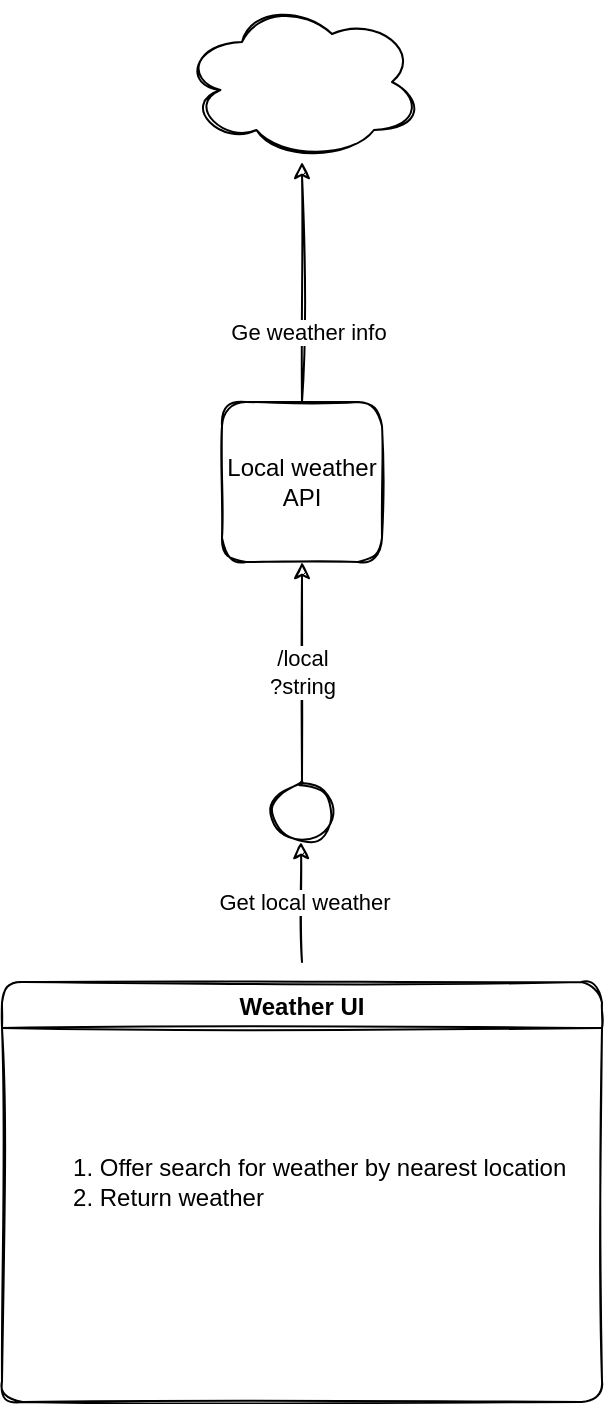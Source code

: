 <mxfile version="16.6.6" type="github" pages="2"><diagram id="plk3wqzYkOA_2KRlpeim" name="high level app design"><mxGraphModel dx="786" dy="1019" grid="1" gridSize="10" guides="1" tooltips="1" connect="1" arrows="1" fold="1" page="1" pageScale="1" pageWidth="850" pageHeight="1100" math="0" shadow="0"><root><mxCell id="0"/><mxCell id="1" parent="0"/><mxCell id="RxvidHJlNqRQJPqzK-xr-1" value="Local weather API&lt;br&gt;" style="whiteSpace=wrap;html=1;aspect=fixed;sketch=1;rounded=1;" parent="1" vertex="1"><mxGeometry x="395" y="270" width="80" height="80" as="geometry"/></mxCell><mxCell id="RxvidHJlNqRQJPqzK-xr-2" value="" style="ellipse;shape=cloud;whiteSpace=wrap;html=1;sketch=1;rounded=1;" parent="1" vertex="1"><mxGeometry x="375" y="70" width="120" height="80" as="geometry"/></mxCell><mxCell id="RxvidHJlNqRQJPqzK-xr-7" value="" style="endArrow=classic;html=1;rounded=1;exitX=0.5;exitY=0;exitDx=0;exitDy=0;sketch=1;" parent="1" source="RxvidHJlNqRQJPqzK-xr-1" target="RxvidHJlNqRQJPqzK-xr-2" edge="1"><mxGeometry width="50" height="50" relative="1" as="geometry"><mxPoint x="435" y="260" as="sourcePoint"/><mxPoint x="485" y="280" as="targetPoint"/></mxGeometry></mxCell><mxCell id="RxvidHJlNqRQJPqzK-xr-8" value="Ge weather info" style="edgeLabel;html=1;align=center;verticalAlign=middle;resizable=0;points=[];sketch=1;rounded=1;" parent="RxvidHJlNqRQJPqzK-xr-7" vertex="1" connectable="0"><mxGeometry x="-0.411" y="-3" relative="1" as="geometry"><mxPoint as="offset"/></mxGeometry></mxCell><mxCell id="RxvidHJlNqRQJPqzK-xr-13" value="" style="ellipse;whiteSpace=wrap;html=1;aspect=fixed;sketch=1;rounded=1;" parent="1" vertex="1"><mxGeometry x="420" y="460" width="30" height="30" as="geometry"/></mxCell><mxCell id="RxvidHJlNqRQJPqzK-xr-15" value="/local&lt;br&gt;?string" style="endArrow=classic;html=1;rounded=1;exitX=0.5;exitY=0;exitDx=0;exitDy=0;sketch=1;" parent="1" source="RxvidHJlNqRQJPqzK-xr-13" edge="1"><mxGeometry width="50" height="50" relative="1" as="geometry"><mxPoint x="395" y="400" as="sourcePoint"/><mxPoint x="435" y="350" as="targetPoint"/></mxGeometry></mxCell><mxCell id="RxvidHJlNqRQJPqzK-xr-20" value="" style="group;sketch=1;rounded=1;" parent="1" vertex="1" connectable="0"><mxGeometry x="290" y="570" width="290" height="190" as="geometry"/></mxCell><mxCell id="RxvidHJlNqRQJPqzK-xr-17" value="Weather UI" style="swimlane;resizable=1;container=0;sketch=1;rounded=1;" parent="RxvidHJlNqRQJPqzK-xr-20" vertex="1"><mxGeometry x="-5" y="-10" width="300" height="210" as="geometry"/></mxCell><mxCell id="RxvidHJlNqRQJPqzK-xr-22" value="&lt;ol style=&quot;text-align: left&quot;&gt;&lt;li&gt;&lt;span&gt;Offer search for weather by nearest location&lt;/span&gt;&lt;br&gt;&lt;/li&gt;&lt;li&gt;Return weather&lt;/li&gt;&lt;/ol&gt;" style="text;html=1;align=center;verticalAlign=middle;resizable=0;points=[];autosize=1;strokeColor=none;fillColor=none;container=1;sketch=1;rounded=1;" parent="RxvidHJlNqRQJPqzK-xr-17" vertex="1"><mxGeometry y="70" width="290" height="60" as="geometry"/></mxCell><mxCell id="RxvidHJlNqRQJPqzK-xr-23" value="" style="endArrow=classic;html=1;rounded=1;sketch=1;" parent="1" edge="1"><mxGeometry width="50" height="50" relative="1" as="geometry"><mxPoint x="435" y="550" as="sourcePoint"/><mxPoint x="434.5" y="490" as="targetPoint"/></mxGeometry></mxCell><mxCell id="RxvidHJlNqRQJPqzK-xr-24" value="Get local weather" style="edgeLabel;html=1;align=center;verticalAlign=middle;resizable=0;points=[];sketch=1;rounded=1;" parent="RxvidHJlNqRQJPqzK-xr-23" vertex="1" connectable="0"><mxGeometry x="0.1" y="2" relative="1" as="geometry"><mxPoint x="3" y="3" as="offset"/></mxGeometry></mxCell></root></mxGraphModel></diagram><diagram id="G91XjuM_c75mq-chZIGd" name="local weather api"><mxGraphModel dx="1636" dy="1019" grid="1" gridSize="10" guides="1" tooltips="1" connect="1" arrows="1" fold="1" page="1" pageScale="1" pageWidth="850" pageHeight="1100" math="0" shadow="0"><root><mxCell id="fqzLvSpdwPmXA5R1ELcO-0"/><mxCell id="fqzLvSpdwPmXA5R1ELcO-1" parent="fqzLvSpdwPmXA5R1ELcO-0"/><mxCell id="pIS6bxMFH4doW85y40pE-1" value="" style="ellipse;shape=cloud;whiteSpace=wrap;html=1;rounded=1;fillColor=#21C0A5;strokeColor=#006658;fontColor=#5C5C5C;" parent="fqzLvSpdwPmXA5R1ELcO-1" vertex="1"><mxGeometry x="-690" y="180" width="120" height="80" as="geometry"/></mxCell><mxCell id="pIS6bxMFH4doW85y40pE-2" value="" style="endArrow=classic;html=1;rounded=1;exitX=0.5;exitY=0;exitDx=0;exitDy=0;strokeColor=#006658;fontColor=#5C5C5C;" parent="fqzLvSpdwPmXA5R1ELcO-1" edge="1"><mxGeometry width="50" height="50" relative="1" as="geometry"><mxPoint x="-620" y="360" as="sourcePoint"/><mxPoint x="-620" y="250" as="targetPoint"/></mxGeometry></mxCell><mxCell id="pIS6bxMFH4doW85y40pE-3" value="&lt;span style=&quot;color: rgb(72 , 72 , 74) ; font-family: &amp;#34;arial&amp;#34; , sans-serif ; font-size: 15px ; text-align: left&quot;&gt;Geographical coordinates (latitude, longitude).&lt;/span&gt;" style="edgeLabel;html=1;align=center;verticalAlign=middle;resizable=0;points=[];rounded=1;fontColor=#5C5C5C;" parent="pIS6bxMFH4doW85y40pE-2" vertex="1" connectable="0"><mxGeometry x="0.097" relative="1" as="geometry"><mxPoint y="1" as="offset"/></mxGeometry></mxCell><mxCell id="pIS6bxMFH4doW85y40pE-8" value="" style="endArrow=classic;html=1;rounded=1;entryX=0.561;entryY=1.067;entryDx=0;entryDy=0;entryPerimeter=0;strokeColor=#006658;fontColor=#5C5C5C;exitX=0.206;exitY=-0.019;exitDx=0;exitDy=0;exitPerimeter=0;" parent="fqzLvSpdwPmXA5R1ELcO-1" target="ckjmHnhSaVgQ4vh8XAZy-15" edge="1" source="3sJH8ct95TIpnjxsgJRm-0"><mxGeometry width="50" height="50" relative="1" as="geometry"><mxPoint x="-440" y="590" as="sourcePoint"/><mxPoint x="-601" y="420.51" as="targetPoint"/></mxGeometry></mxCell><mxCell id="pIS6bxMFH4doW85y40pE-9" value="Geographical coordinates for a city" style="edgeLabel;html=1;align=center;verticalAlign=middle;resizable=0;points=[];rounded=1;fontColor=#5C5C5C;" parent="pIS6bxMFH4doW85y40pE-8" vertex="1" connectable="0"><mxGeometry x="-0.047" y="1" relative="1" as="geometry"><mxPoint as="offset"/></mxGeometry></mxCell><mxCell id="ckjmHnhSaVgQ4vh8XAZy-0" value="weather&amp;nbsp; api: /local?" style="ellipse;whiteSpace=wrap;html=1;aspect=fixed;rounded=1;fillColor=#21C0A5;strokeColor=#006658;fontColor=#5C5C5C;" parent="fqzLvSpdwPmXA5R1ELcO-1" vertex="1"><mxGeometry x="-440" y="860" width="80" height="80" as="geometry"/></mxCell><mxCell id="ckjmHnhSaVgQ4vh8XAZy-2" value="Weather" style="swimlane;fontStyle=0;childLayout=stackLayout;horizontal=1;startSize=30;horizontalStack=0;resizeParent=1;resizeParentMax=0;resizeLast=0;collapsible=1;marginBottom=0;rounded=1;fillColor=#21C0A5;strokeColor=#006658;fontColor=#5C5C5C;" parent="fqzLvSpdwPmXA5R1ELcO-1" vertex="1"><mxGeometry x="-320" y="360" width="140" height="60" as="geometry"/></mxCell><mxCell id="ckjmHnhSaVgQ4vh8XAZy-3" value="Go find the weather" style="text;strokeColor=none;fillColor=none;align=left;verticalAlign=middle;spacingLeft=4;spacingRight=4;overflow=hidden;points=[[0,0.5],[1,0.5]];portConstraint=eastwest;rotatable=0;rounded=1;fontColor=#5C5C5C;" parent="ckjmHnhSaVgQ4vh8XAZy-2" vertex="1"><mxGeometry y="30" width="140" height="30" as="geometry"/></mxCell><mxCell id="ckjmHnhSaVgQ4vh8XAZy-7" value="" style="endArrow=classic;html=1;rounded=1;entryX=0.564;entryY=1.033;entryDx=0;entryDy=0;entryPerimeter=0;strokeColor=#006658;fontColor=#5C5C5C;exitX=0.75;exitY=0;exitDx=0;exitDy=0;" parent="fqzLvSpdwPmXA5R1ELcO-1" source="3sJH8ct95TIpnjxsgJRm-0" target="ckjmHnhSaVgQ4vh8XAZy-3" edge="1"><mxGeometry width="50" height="50" relative="1" as="geometry"><mxPoint x="-400" y="600" as="sourcePoint"/><mxPoint x="-260" y="590" as="targetPoint"/></mxGeometry></mxCell><mxCell id="ckjmHnhSaVgQ4vh8XAZy-16" value="Weather for&amp;nbsp; geocoordinates" style="edgeLabel;html=1;align=center;verticalAlign=middle;resizable=0;points=[];rounded=1;fontColor=#5C5C5C;" parent="ckjmHnhSaVgQ4vh8XAZy-7" vertex="1" connectable="0"><mxGeometry x="-0.634" relative="1" as="geometry"><mxPoint as="offset"/></mxGeometry></mxCell><mxCell id="ckjmHnhSaVgQ4vh8XAZy-12" value="Geographical coordinates" style="swimlane;fontStyle=1;childLayout=stackLayout;horizontal=1;startSize=30;horizontalStack=0;resizeParent=1;resizeParentMax=0;resizeLast=0;collapsible=1;marginBottom=0;rounded=1;fillColor=#21C0A5;strokeColor=#006658;fontColor=#5C5C5C;" parent="fqzLvSpdwPmXA5R1ELcO-1" vertex="1"><mxGeometry x="-760" y="360" width="280" height="90" as="geometry"/></mxCell><mxCell id="ckjmHnhSaVgQ4vh8XAZy-14" value="Get geographical coordinates" style="text;strokeColor=none;fillColor=none;align=left;verticalAlign=middle;spacingLeft=4;spacingRight=4;overflow=hidden;points=[[0,0.5],[1,0.5]];portConstraint=eastwest;rotatable=0;whiteSpace=wrap;rounded=1;fontColor=#5C5C5C;" parent="ckjmHnhSaVgQ4vh8XAZy-12" vertex="1"><mxGeometry y="30" width="280" height="30" as="geometry"/></mxCell><mxCell id="ckjmHnhSaVgQ4vh8XAZy-15" value="Store coordinates into db: Consider storing commonly requested locations in memory for performance&#10;&#10;" style="text;strokeColor=none;fillColor=none;align=left;verticalAlign=middle;spacingLeft=4;spacingRight=4;overflow=hidden;points=[[0,0.5],[1,0.5]];portConstraint=eastwest;rotatable=0;whiteSpace=wrap;rounded=1;fontColor=#5C5C5C;" parent="ckjmHnhSaVgQ4vh8XAZy-12" vertex="1"><mxGeometry y="60" width="280" height="30" as="geometry"/></mxCell><mxCell id="3sJH8ct95TIpnjxsgJRm-0" value="Weather API" style="swimlane;fontStyle=0;childLayout=stackLayout;horizontal=1;startSize=30;horizontalStack=0;resizeParent=1;resizeParentMax=0;resizeLast=0;collapsible=1;marginBottom=0;fillColor=#21C0A5;strokeColor=#006658;fontColor=#5C5C5C;" vertex="1" parent="fqzLvSpdwPmXA5R1ELcO-1"><mxGeometry x="-480" y="600" width="180" height="180" as="geometry"/></mxCell><mxCell id="3sJH8ct95TIpnjxsgJRm-1" value="Listen for requests" style="text;strokeColor=none;fillColor=none;align=left;verticalAlign=middle;spacingLeft=4;spacingRight=4;overflow=hidden;points=[[0,0.5],[1,0.5]];portConstraint=eastwest;rotatable=0;fontColor=#5C5C5C;" vertex="1" parent="3sJH8ct95TIpnjxsgJRm-0"><mxGeometry y="30" width="180" height="30" as="geometry"/></mxCell><mxCell id="3sJH8ct95TIpnjxsgJRm-2" value="Get user request by city" style="text;strokeColor=none;fillColor=none;align=left;verticalAlign=middle;spacingLeft=4;spacingRight=4;overflow=hidden;points=[[0,0.5],[1,0.5]];portConstraint=eastwest;rotatable=0;fontColor=#5C5C5C;" vertex="1" parent="3sJH8ct95TIpnjxsgJRm-0"><mxGeometry y="60" width="180" height="30" as="geometry"/></mxCell><mxCell id="3sJH8ct95TIpnjxsgJRm-3" value="Get Geocoordinates for city" style="text;strokeColor=none;fillColor=none;align=left;verticalAlign=middle;spacingLeft=4;spacingRight=4;overflow=hidden;points=[[0,0.5],[1,0.5]];portConstraint=eastwest;rotatable=0;fontColor=#5C5C5C;" vertex="1" parent="3sJH8ct95TIpnjxsgJRm-0"><mxGeometry y="90" width="180" height="30" as="geometry"/></mxCell><mxCell id="3sJH8ct95TIpnjxsgJRm-11" value="Get weather" style="text;strokeColor=none;fillColor=none;align=left;verticalAlign=middle;spacingLeft=4;spacingRight=4;overflow=hidden;points=[[0,0.5],[1,0.5]];portConstraint=eastwest;rotatable=0;fontColor=#5C5C5C;" vertex="1" parent="3sJH8ct95TIpnjxsgJRm-0"><mxGeometry y="120" width="180" height="30" as="geometry"/></mxCell><mxCell id="3sJH8ct95TIpnjxsgJRm-9" value="Return weather&#10;&#10;" style="text;strokeColor=none;fillColor=none;align=left;verticalAlign=middle;spacingLeft=4;spacingRight=4;overflow=hidden;points=[[0,0.5],[1,0.5]];portConstraint=eastwest;rotatable=0;fontColor=#5C5C5C;" vertex="1" parent="3sJH8ct95TIpnjxsgJRm-0"><mxGeometry y="150" width="180" height="30" as="geometry"/></mxCell><mxCell id="3sJH8ct95TIpnjxsgJRm-10" value="open weather" style="ellipse;shape=cloud;whiteSpace=wrap;html=1;rounded=0;sketch=0;fontColor=#5C5C5C;strokeColor=#006658;fillColor=#21C0A5;" vertex="1" parent="fqzLvSpdwPmXA5R1ELcO-1"><mxGeometry x="-310" y="170" width="140" height="80" as="geometry"/></mxCell><mxCell id="3sJH8ct95TIpnjxsgJRm-12" value="" style="endArrow=classic;html=1;rounded=1;sketch=0;fontColor=#5C5C5C;strokeColor=#006658;fillColor=#21C0A5;curved=0;exitX=0.5;exitY=0;exitDx=0;exitDy=0;" edge="1" parent="fqzLvSpdwPmXA5R1ELcO-1" source="ckjmHnhSaVgQ4vh8XAZy-0"><mxGeometry width="50" height="50" relative="1" as="geometry"><mxPoint x="-450" y="830" as="sourcePoint"/><mxPoint x="-400" y="780" as="targetPoint"/></mxGeometry></mxCell><mxCell id="3sJH8ct95TIpnjxsgJRm-13" value="" style="endArrow=classic;html=1;rounded=1;sketch=0;fontColor=#5C5C5C;strokeColor=#006658;fillColor=#21C0A5;curved=0;exitX=0.571;exitY=-0.042;exitDx=0;exitDy=0;exitPerimeter=0;" edge="1" parent="fqzLvSpdwPmXA5R1ELcO-1" source="ckjmHnhSaVgQ4vh8XAZy-2" target="3sJH8ct95TIpnjxsgJRm-10"><mxGeometry width="50" height="50" relative="1" as="geometry"><mxPoint x="-255" y="360" as="sourcePoint"/><mxPoint x="-205" y="310" as="targetPoint"/></mxGeometry></mxCell></root></mxGraphModel></diagram></mxfile>